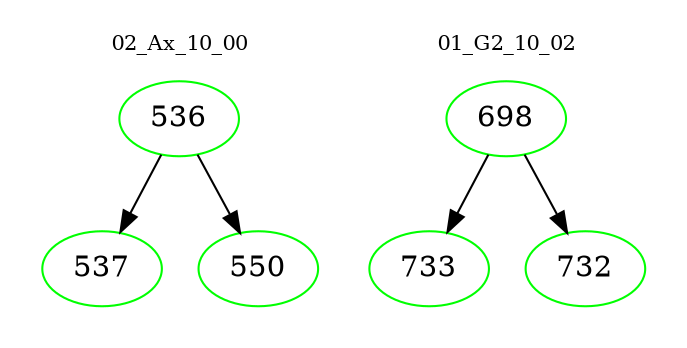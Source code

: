 digraph{
subgraph cluster_0 {
color = white
label = "02_Ax_10_00";
fontsize=10;
T0_536 [label="536", color="green"]
T0_536 -> T0_537 [color="black"]
T0_537 [label="537", color="green"]
T0_536 -> T0_550 [color="black"]
T0_550 [label="550", color="green"]
}
subgraph cluster_1 {
color = white
label = "01_G2_10_02";
fontsize=10;
T1_698 [label="698", color="green"]
T1_698 -> T1_733 [color="black"]
T1_733 [label="733", color="green"]
T1_698 -> T1_732 [color="black"]
T1_732 [label="732", color="green"]
}
}
